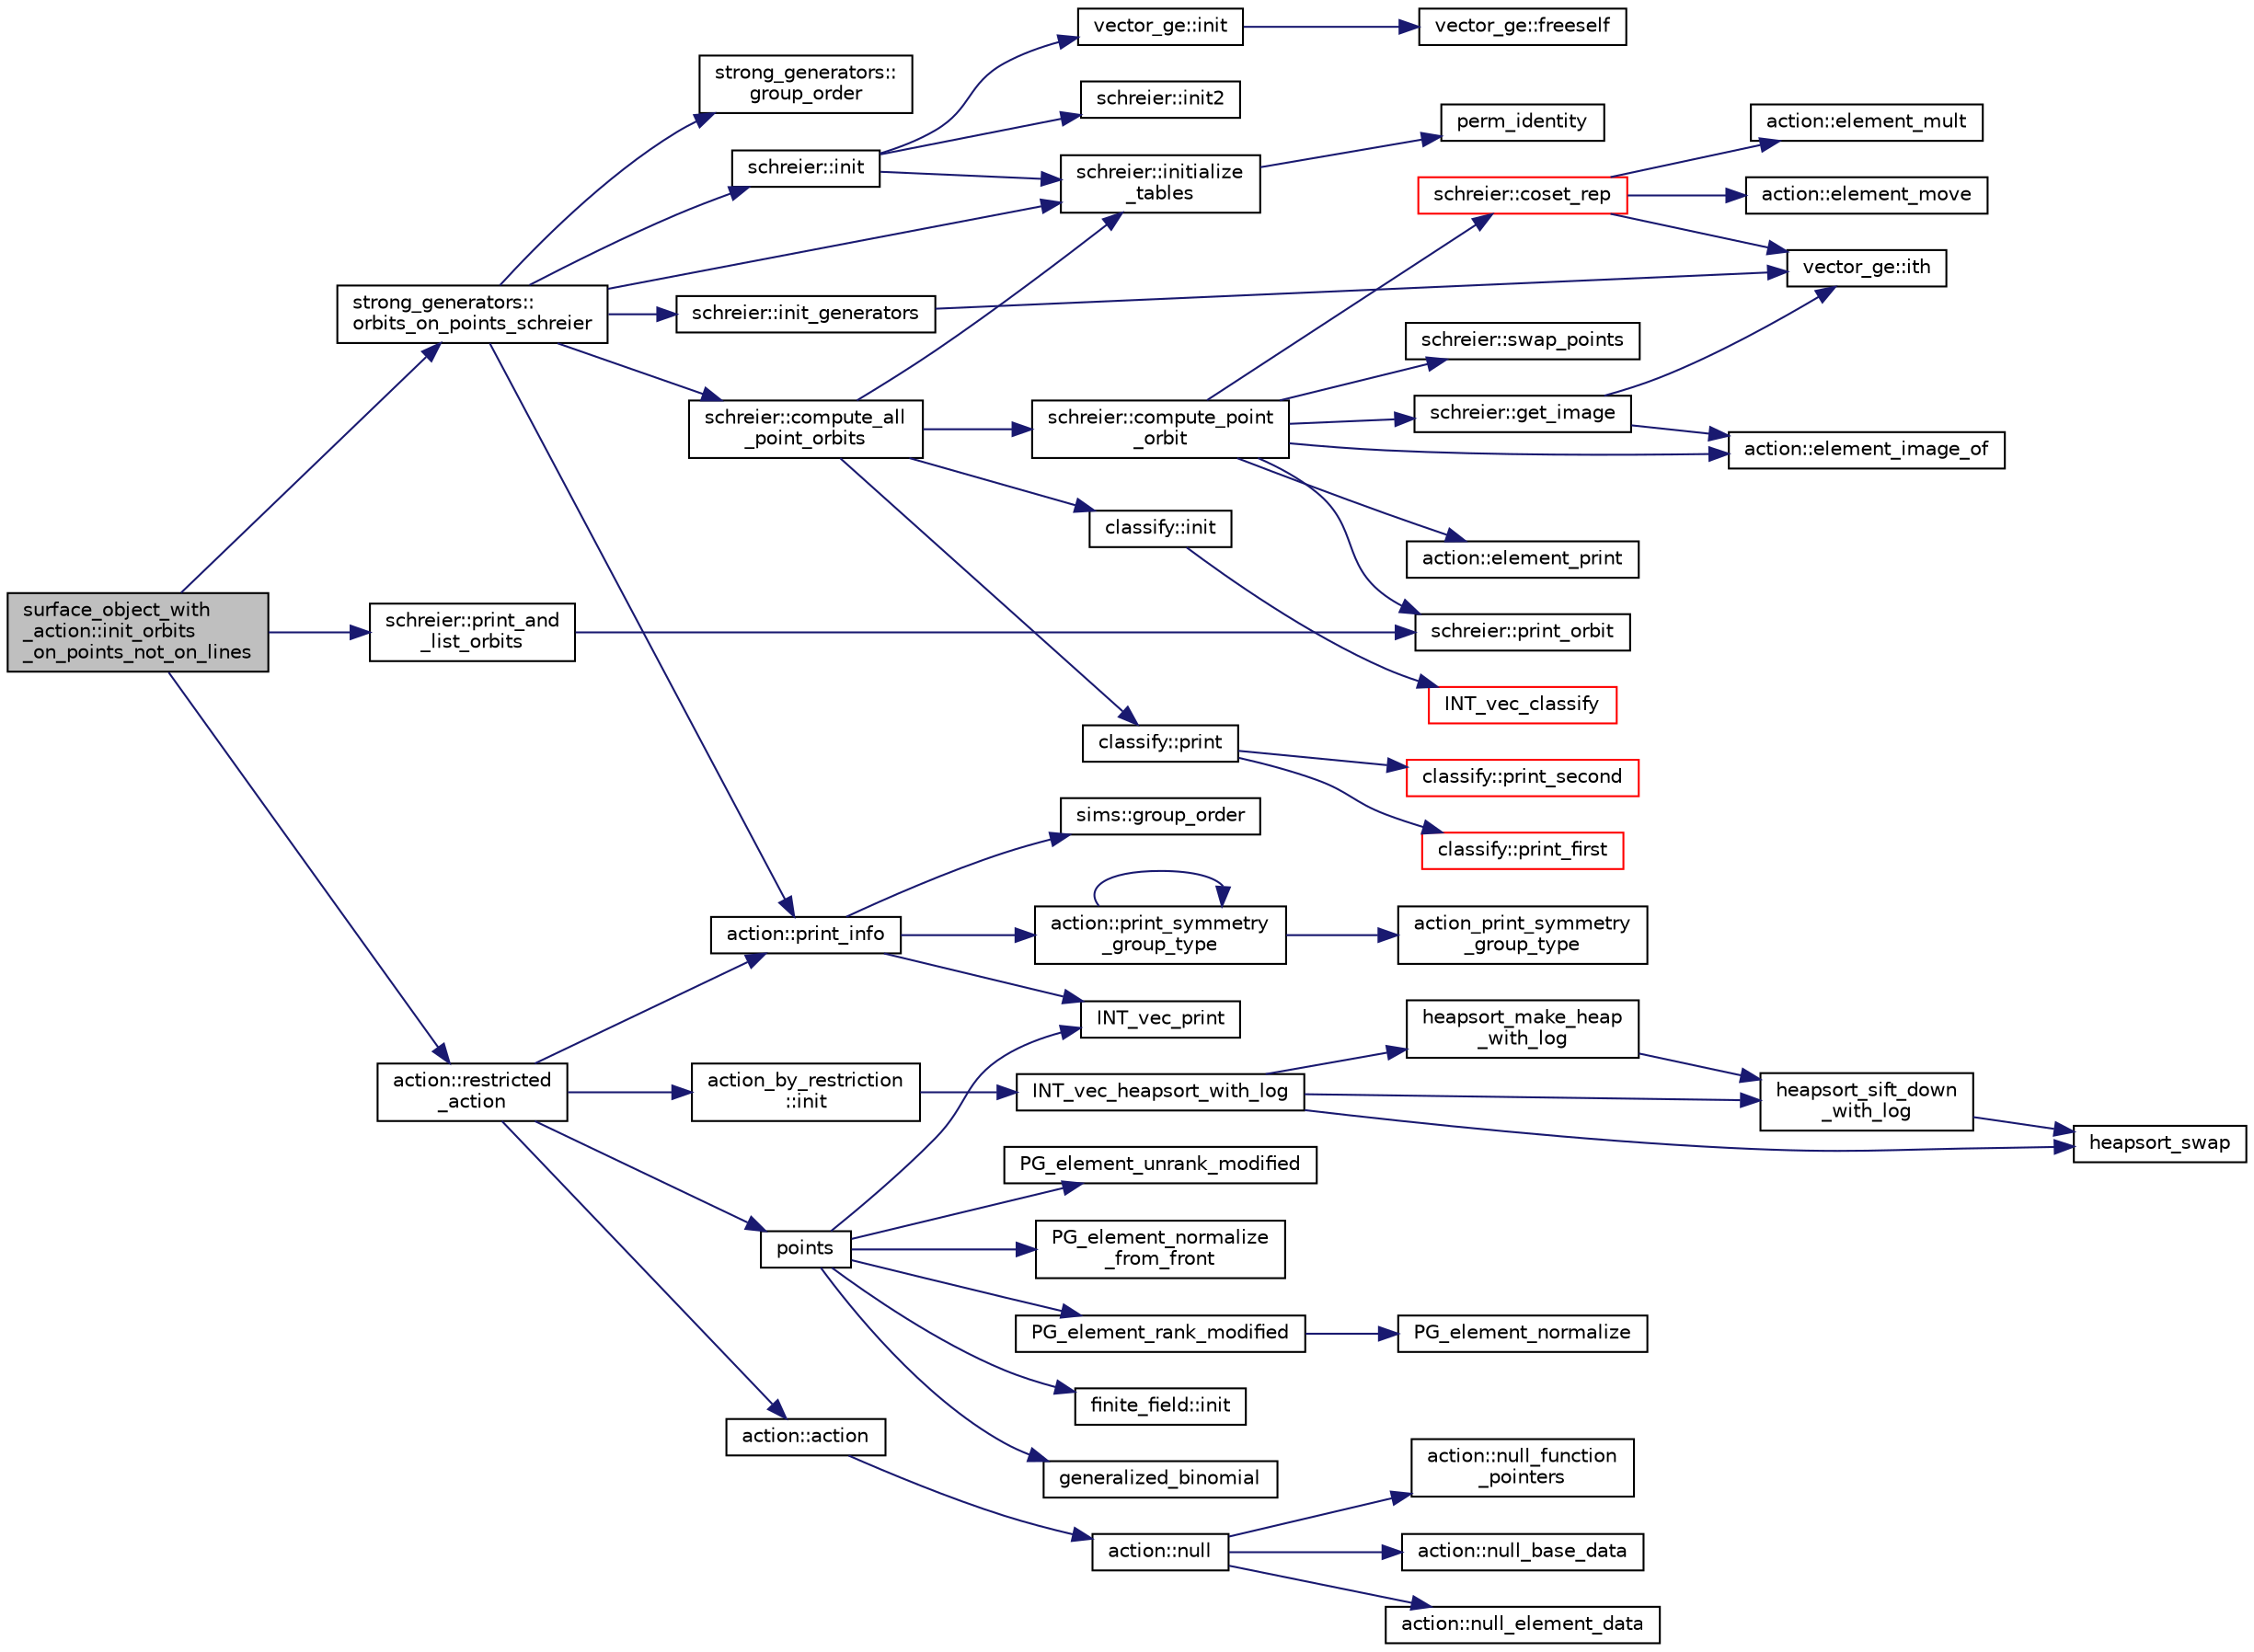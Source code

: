 digraph "surface_object_with_action::init_orbits_on_points_not_on_lines"
{
  edge [fontname="Helvetica",fontsize="10",labelfontname="Helvetica",labelfontsize="10"];
  node [fontname="Helvetica",fontsize="10",shape=record];
  rankdir="LR";
  Node1652 [label="surface_object_with\l_action::init_orbits\l_on_points_not_on_lines",height=0.2,width=0.4,color="black", fillcolor="grey75", style="filled", fontcolor="black"];
  Node1652 -> Node1653 [color="midnightblue",fontsize="10",style="solid",fontname="Helvetica"];
  Node1653 [label="action::restricted\l_action",height=0.2,width=0.4,color="black", fillcolor="white", style="filled",URL="$d2/d86/classaction.html#aa48c1a9e221977b149eb0d8826705b62"];
  Node1653 -> Node1654 [color="midnightblue",fontsize="10",style="solid",fontname="Helvetica"];
  Node1654 [label="action::print_info",height=0.2,width=0.4,color="black", fillcolor="white", style="filled",URL="$d2/d86/classaction.html#a6f89e493e5c5a32e5c3b8963d438ce86"];
  Node1654 -> Node1655 [color="midnightblue",fontsize="10",style="solid",fontname="Helvetica"];
  Node1655 [label="action::print_symmetry\l_group_type",height=0.2,width=0.4,color="black", fillcolor="white", style="filled",URL="$d2/d86/classaction.html#aed811766c7e64fe2c853df8b0b67aa6e"];
  Node1655 -> Node1656 [color="midnightblue",fontsize="10",style="solid",fontname="Helvetica"];
  Node1656 [label="action_print_symmetry\l_group_type",height=0.2,width=0.4,color="black", fillcolor="white", style="filled",URL="$d5/d90/action__global_8_c.html#a03666b9440c4962148eba7905b9f843c"];
  Node1655 -> Node1655 [color="midnightblue",fontsize="10",style="solid",fontname="Helvetica"];
  Node1654 -> Node1657 [color="midnightblue",fontsize="10",style="solid",fontname="Helvetica"];
  Node1657 [label="INT_vec_print",height=0.2,width=0.4,color="black", fillcolor="white", style="filled",URL="$df/dbf/sajeeb_8_c.html#a79a5901af0b47dd0d694109543c027fe"];
  Node1654 -> Node1658 [color="midnightblue",fontsize="10",style="solid",fontname="Helvetica"];
  Node1658 [label="sims::group_order",height=0.2,width=0.4,color="black", fillcolor="white", style="filled",URL="$d9/df3/classsims.html#aa442445175656570fa35febbe790efad"];
  Node1653 -> Node1659 [color="midnightblue",fontsize="10",style="solid",fontname="Helvetica"];
  Node1659 [label="action::action",height=0.2,width=0.4,color="black", fillcolor="white", style="filled",URL="$d2/d86/classaction.html#a108adb38ad362aeb55cf40b9de38bb16"];
  Node1659 -> Node1660 [color="midnightblue",fontsize="10",style="solid",fontname="Helvetica"];
  Node1660 [label="action::null",height=0.2,width=0.4,color="black", fillcolor="white", style="filled",URL="$d2/d86/classaction.html#af05ce222a97a1eff5f692b9193dee125"];
  Node1660 -> Node1661 [color="midnightblue",fontsize="10",style="solid",fontname="Helvetica"];
  Node1661 [label="action::null_base_data",height=0.2,width=0.4,color="black", fillcolor="white", style="filled",URL="$d2/d86/classaction.html#a09d62a3dd408d1c0704b380b26f72fb0"];
  Node1660 -> Node1662 [color="midnightblue",fontsize="10",style="solid",fontname="Helvetica"];
  Node1662 [label="action::null_element_data",height=0.2,width=0.4,color="black", fillcolor="white", style="filled",URL="$d2/d86/classaction.html#a90cd98bea15f55a3c25cb9c6b68685df"];
  Node1660 -> Node1663 [color="midnightblue",fontsize="10",style="solid",fontname="Helvetica"];
  Node1663 [label="action::null_function\l_pointers",height=0.2,width=0.4,color="black", fillcolor="white", style="filled",URL="$d2/d86/classaction.html#a1359d74a665e82a098fba5c1c1249dde"];
  Node1653 -> Node1664 [color="midnightblue",fontsize="10",style="solid",fontname="Helvetica"];
  Node1664 [label="action_by_restriction\l::init",height=0.2,width=0.4,color="black", fillcolor="white", style="filled",URL="$d1/d7e/classaction__by__restriction.html#af98e88c513afe51527082f11aac571f8"];
  Node1664 -> Node1665 [color="midnightblue",fontsize="10",style="solid",fontname="Helvetica"];
  Node1665 [label="INT_vec_heapsort_with_log",height=0.2,width=0.4,color="black", fillcolor="white", style="filled",URL="$d5/de2/foundations_2data__structures_2data__structures_8h.html#a9d838c341cd204ed79499960a8ed393d"];
  Node1665 -> Node1666 [color="midnightblue",fontsize="10",style="solid",fontname="Helvetica"];
  Node1666 [label="heapsort_make_heap\l_with_log",height=0.2,width=0.4,color="black", fillcolor="white", style="filled",URL="$d4/dd7/sorting_8_c.html#a100d0747647500480fe5dc76ff98cee5"];
  Node1666 -> Node1667 [color="midnightblue",fontsize="10",style="solid",fontname="Helvetica"];
  Node1667 [label="heapsort_sift_down\l_with_log",height=0.2,width=0.4,color="black", fillcolor="white", style="filled",URL="$d4/dd7/sorting_8_c.html#ac7af225fae479a93d6957f79734ba2a6"];
  Node1667 -> Node1668 [color="midnightblue",fontsize="10",style="solid",fontname="Helvetica"];
  Node1668 [label="heapsort_swap",height=0.2,width=0.4,color="black", fillcolor="white", style="filled",URL="$d4/dd7/sorting_8_c.html#a8f048362e6065297b19b6975bcbbfcc6"];
  Node1665 -> Node1668 [color="midnightblue",fontsize="10",style="solid",fontname="Helvetica"];
  Node1665 -> Node1667 [color="midnightblue",fontsize="10",style="solid",fontname="Helvetica"];
  Node1653 -> Node1669 [color="midnightblue",fontsize="10",style="solid",fontname="Helvetica"];
  Node1669 [label="points",height=0.2,width=0.4,color="black", fillcolor="white", style="filled",URL="$d7/d83/points_8_c.html#a8a498513b4415e1a4628a70fb6b26817"];
  Node1669 -> Node1670 [color="midnightblue",fontsize="10",style="solid",fontname="Helvetica"];
  Node1670 [label="finite_field::init",height=0.2,width=0.4,color="black", fillcolor="white", style="filled",URL="$df/d5a/classfinite__field.html#a13e75e8165b27464935b50368ee8313c"];
  Node1669 -> Node1671 [color="midnightblue",fontsize="10",style="solid",fontname="Helvetica"];
  Node1671 [label="generalized_binomial",height=0.2,width=0.4,color="black", fillcolor="white", style="filled",URL="$d2/d7c/combinatorics_8_c.html#a24762dc22e45175d18ec1ec1d2556ae8"];
  Node1669 -> Node1672 [color="midnightblue",fontsize="10",style="solid",fontname="Helvetica"];
  Node1672 [label="PG_element_unrank_modified",height=0.2,width=0.4,color="black", fillcolor="white", style="filled",URL="$d4/d67/geometry_8h.html#a83ae9b605d496f6a90345303f6efae64"];
  Node1669 -> Node1657 [color="midnightblue",fontsize="10",style="solid",fontname="Helvetica"];
  Node1669 -> Node1673 [color="midnightblue",fontsize="10",style="solid",fontname="Helvetica"];
  Node1673 [label="PG_element_normalize\l_from_front",height=0.2,width=0.4,color="black", fillcolor="white", style="filled",URL="$d4/d67/geometry_8h.html#af675caf5f9975573455c8d93cb56bf95"];
  Node1669 -> Node1674 [color="midnightblue",fontsize="10",style="solid",fontname="Helvetica"];
  Node1674 [label="PG_element_rank_modified",height=0.2,width=0.4,color="black", fillcolor="white", style="filled",URL="$d4/d67/geometry_8h.html#a9cd1a8bf5b88a038e33862f6c2c3dd36"];
  Node1674 -> Node1675 [color="midnightblue",fontsize="10",style="solid",fontname="Helvetica"];
  Node1675 [label="PG_element_normalize",height=0.2,width=0.4,color="black", fillcolor="white", style="filled",URL="$df/de4/projective_8_c.html#a5a4c3c1158bad6bab0d786c616bd0996"];
  Node1652 -> Node1676 [color="midnightblue",fontsize="10",style="solid",fontname="Helvetica"];
  Node1676 [label="strong_generators::\lorbits_on_points_schreier",height=0.2,width=0.4,color="black", fillcolor="white", style="filled",URL="$dc/d09/classstrong__generators.html#adf3f35989ff7ac9fdbcf0a4e241eef9f"];
  Node1676 -> Node1677 [color="midnightblue",fontsize="10",style="solid",fontname="Helvetica"];
  Node1677 [label="strong_generators::\lgroup_order",height=0.2,width=0.4,color="black", fillcolor="white", style="filled",URL="$dc/d09/classstrong__generators.html#a91f453c2bfd6502b96f4b4eed16beb20"];
  Node1676 -> Node1654 [color="midnightblue",fontsize="10",style="solid",fontname="Helvetica"];
  Node1676 -> Node1678 [color="midnightblue",fontsize="10",style="solid",fontname="Helvetica"];
  Node1678 [label="schreier::init",height=0.2,width=0.4,color="black", fillcolor="white", style="filled",URL="$d3/dd6/classschreier.html#a7443bebde2aa08acae16c0ff29c9abcf"];
  Node1678 -> Node1679 [color="midnightblue",fontsize="10",style="solid",fontname="Helvetica"];
  Node1679 [label="vector_ge::init",height=0.2,width=0.4,color="black", fillcolor="white", style="filled",URL="$d4/d6e/classvector__ge.html#afe1d6befd1f1501e6be34afbaa9d30a8"];
  Node1679 -> Node1680 [color="midnightblue",fontsize="10",style="solid",fontname="Helvetica"];
  Node1680 [label="vector_ge::freeself",height=0.2,width=0.4,color="black", fillcolor="white", style="filled",URL="$d4/d6e/classvector__ge.html#aa002e4b715cc73a9b8b367d29700b452"];
  Node1678 -> Node1681 [color="midnightblue",fontsize="10",style="solid",fontname="Helvetica"];
  Node1681 [label="schreier::initialize\l_tables",height=0.2,width=0.4,color="black", fillcolor="white", style="filled",URL="$d3/dd6/classschreier.html#acccc16670f88b14ddc69856cd5c0b36d"];
  Node1681 -> Node1682 [color="midnightblue",fontsize="10",style="solid",fontname="Helvetica"];
  Node1682 [label="perm_identity",height=0.2,width=0.4,color="black", fillcolor="white", style="filled",URL="$d2/d7c/combinatorics_8_c.html#aebc54d3f9c31f253ae53e3eb3b386208"];
  Node1678 -> Node1683 [color="midnightblue",fontsize="10",style="solid",fontname="Helvetica"];
  Node1683 [label="schreier::init2",height=0.2,width=0.4,color="black", fillcolor="white", style="filled",URL="$d3/dd6/classschreier.html#aef6a65e2f39bd9e14c61139c4f97f4c3"];
  Node1676 -> Node1681 [color="midnightblue",fontsize="10",style="solid",fontname="Helvetica"];
  Node1676 -> Node1684 [color="midnightblue",fontsize="10",style="solid",fontname="Helvetica"];
  Node1684 [label="schreier::init_generators",height=0.2,width=0.4,color="black", fillcolor="white", style="filled",URL="$d3/dd6/classschreier.html#a04fd581636085a7414e1b5d1004e44e0"];
  Node1684 -> Node1685 [color="midnightblue",fontsize="10",style="solid",fontname="Helvetica"];
  Node1685 [label="vector_ge::ith",height=0.2,width=0.4,color="black", fillcolor="white", style="filled",URL="$d4/d6e/classvector__ge.html#a1ff002e8b746a9beb119d57dcd4a15ff"];
  Node1676 -> Node1686 [color="midnightblue",fontsize="10",style="solid",fontname="Helvetica"];
  Node1686 [label="schreier::compute_all\l_point_orbits",height=0.2,width=0.4,color="black", fillcolor="white", style="filled",URL="$d3/dd6/classschreier.html#a1deec048f51f380bc3476d4cd4d95e94"];
  Node1686 -> Node1681 [color="midnightblue",fontsize="10",style="solid",fontname="Helvetica"];
  Node1686 -> Node1687 [color="midnightblue",fontsize="10",style="solid",fontname="Helvetica"];
  Node1687 [label="schreier::compute_point\l_orbit",height=0.2,width=0.4,color="black", fillcolor="white", style="filled",URL="$d3/dd6/classschreier.html#a429138e463c8c25dddd8557340ed9edd"];
  Node1687 -> Node1688 [color="midnightblue",fontsize="10",style="solid",fontname="Helvetica"];
  Node1688 [label="schreier::swap_points",height=0.2,width=0.4,color="black", fillcolor="white", style="filled",URL="$d3/dd6/classschreier.html#a2ffcc9098873cfbd14eca34ab4827db7"];
  Node1687 -> Node1689 [color="midnightblue",fontsize="10",style="solid",fontname="Helvetica"];
  Node1689 [label="schreier::get_image",height=0.2,width=0.4,color="black", fillcolor="white", style="filled",URL="$d3/dd6/classschreier.html#a1fd2d08cb31c9e4357e124554ca2773f"];
  Node1689 -> Node1690 [color="midnightblue",fontsize="10",style="solid",fontname="Helvetica"];
  Node1690 [label="action::element_image_of",height=0.2,width=0.4,color="black", fillcolor="white", style="filled",URL="$d2/d86/classaction.html#ae09559d4537a048fc860f8a74a31393d"];
  Node1689 -> Node1685 [color="midnightblue",fontsize="10",style="solid",fontname="Helvetica"];
  Node1687 -> Node1691 [color="midnightblue",fontsize="10",style="solid",fontname="Helvetica"];
  Node1691 [label="schreier::print_orbit",height=0.2,width=0.4,color="black", fillcolor="white", style="filled",URL="$d3/dd6/classschreier.html#ac30bbfe09706ff8ccaf27c2cf8074594"];
  Node1687 -> Node1692 [color="midnightblue",fontsize="10",style="solid",fontname="Helvetica"];
  Node1692 [label="schreier::coset_rep",height=0.2,width=0.4,color="red", fillcolor="white", style="filled",URL="$d3/dd6/classschreier.html#a7889b8702372092df4fd05150ee8fdda"];
  Node1692 -> Node1685 [color="midnightblue",fontsize="10",style="solid",fontname="Helvetica"];
  Node1692 -> Node1693 [color="midnightblue",fontsize="10",style="solid",fontname="Helvetica"];
  Node1693 [label="action::element_mult",height=0.2,width=0.4,color="black", fillcolor="white", style="filled",URL="$d2/d86/classaction.html#ae9e36b2cae1f0f7bd7144097fa9a34b3"];
  Node1692 -> Node1694 [color="midnightblue",fontsize="10",style="solid",fontname="Helvetica"];
  Node1694 [label="action::element_move",height=0.2,width=0.4,color="black", fillcolor="white", style="filled",URL="$d2/d86/classaction.html#a550947491bbb534d3d7951f50198a874"];
  Node1687 -> Node1696 [color="midnightblue",fontsize="10",style="solid",fontname="Helvetica"];
  Node1696 [label="action::element_print",height=0.2,width=0.4,color="black", fillcolor="white", style="filled",URL="$d2/d86/classaction.html#ae38c3ef3c1125213733d63c6fc3c40cd"];
  Node1687 -> Node1690 [color="midnightblue",fontsize="10",style="solid",fontname="Helvetica"];
  Node1686 -> Node1697 [color="midnightblue",fontsize="10",style="solid",fontname="Helvetica"];
  Node1697 [label="classify::init",height=0.2,width=0.4,color="black", fillcolor="white", style="filled",URL="$d9/d43/classclassify.html#afc24c64267d646d1f83ea39a7c66bde3"];
  Node1697 -> Node1698 [color="midnightblue",fontsize="10",style="solid",fontname="Helvetica"];
  Node1698 [label="INT_vec_classify",height=0.2,width=0.4,color="red", fillcolor="white", style="filled",URL="$d5/de2/foundations_2data__structures_2data__structures_8h.html#ad4176bee048e4f036f8b9d6dd986e0f9"];
  Node1686 -> Node1707 [color="midnightblue",fontsize="10",style="solid",fontname="Helvetica"];
  Node1707 [label="classify::print",height=0.2,width=0.4,color="black", fillcolor="white", style="filled",URL="$d9/d43/classclassify.html#a56d1941250d46f68a41566aac4331bc1"];
  Node1707 -> Node1708 [color="midnightblue",fontsize="10",style="solid",fontname="Helvetica"];
  Node1708 [label="classify::print_second",height=0.2,width=0.4,color="red", fillcolor="white", style="filled",URL="$d9/d43/classclassify.html#aec34d8d2847195bb8439d726211fee00"];
  Node1707 -> Node1711 [color="midnightblue",fontsize="10",style="solid",fontname="Helvetica"];
  Node1711 [label="classify::print_first",height=0.2,width=0.4,color="red", fillcolor="white", style="filled",URL="$d9/d43/classclassify.html#aaedd26ac3ddbd0099743eb4b47a8949e"];
  Node1652 -> Node1712 [color="midnightblue",fontsize="10",style="solid",fontname="Helvetica"];
  Node1712 [label="schreier::print_and\l_list_orbits",height=0.2,width=0.4,color="black", fillcolor="white", style="filled",URL="$d3/dd6/classschreier.html#a601f9c08d5a6f37f849d22fa4e89d892"];
  Node1712 -> Node1691 [color="midnightblue",fontsize="10",style="solid",fontname="Helvetica"];
}

